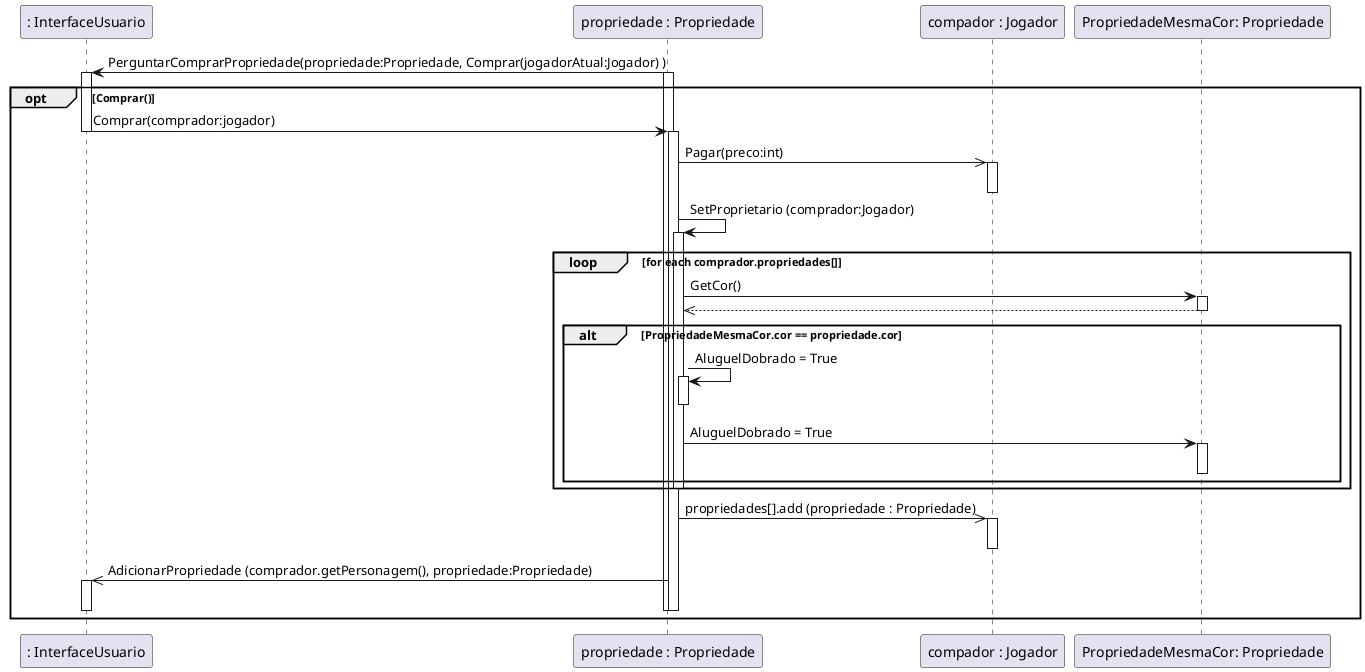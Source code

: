 @startuml 

": InterfaceUsuario" as GUI <- "propriedade : Propriedade" as Prp : PerguntarComprarPropriedade(propriedade:Propriedade, Comprar(jogadorAtual:Jogador) )
    activate GUI
    activate Prp
        opt Comprar() 
            GUI -> Prp : Comprar(comprador:jogador)
            deactivate GUI
                activate Prp
                    Prp ->> "compador : Jogador" as Jog : Pagar(preco:int)
                    activate Jog
                    deactivate Jog

                    Prp -> Prp : SetProprietario (comprador:Jogador)
                    activate Prp

                    loop for each comprador.propriedades[]
                        Prp -> "PropriedadeMesmaCor: Propriedade" as Prp2: GetCor()
                        activate Prp2
                        Prp2 -->> Prp
                        deactivate Prp2

                        alt PropriedadeMesmaCor.cor == propriedade.cor
                            Prp -> Prp : AluguelDobrado = True
                            activate Prp
                            deactivate Prp
                            Prp -> Prp2 : AluguelDobrado = True
                            activate Prp2
                            deactivate Prp2  
                        end
                    deactivate Prp
                    end

                Prp ->> Jog : propriedades[].add (propriedade : Propriedade)
                    activate Jog
                    deactivate Jog
                    Prp ->> GUI : AdicionarPropriedade (comprador.getPersonagem(), propriedade:Propriedade)
                    activate GUI
                    deactivate GUI
                deactivate Prp
            deactivate Prp

        end ComprarPropriedade

@enduml